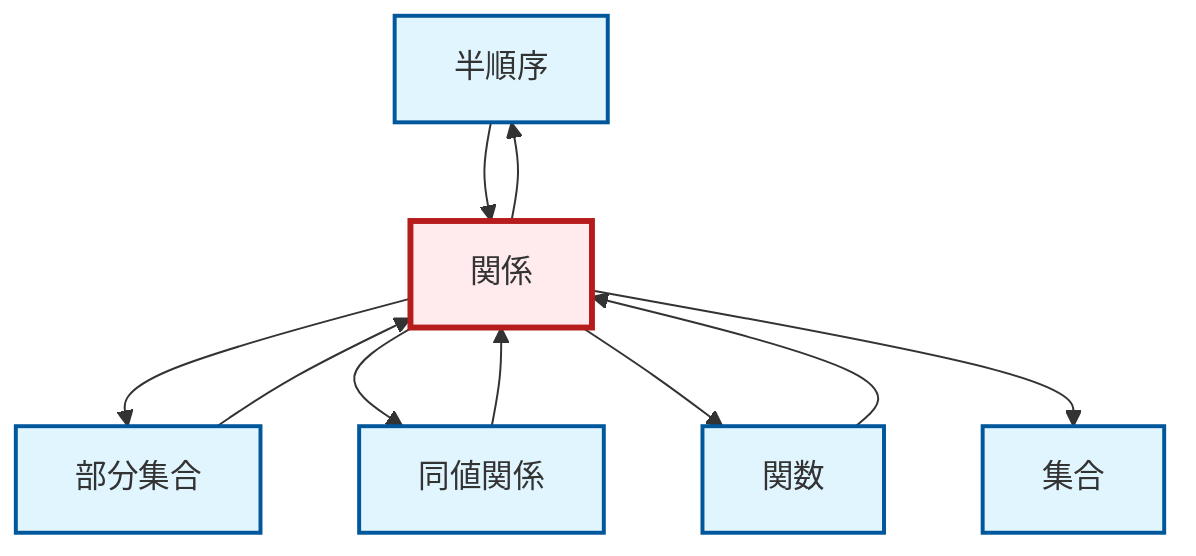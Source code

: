 graph TD
    classDef definition fill:#e1f5fe,stroke:#01579b,stroke-width:2px
    classDef theorem fill:#f3e5f5,stroke:#4a148c,stroke-width:2px
    classDef axiom fill:#fff3e0,stroke:#e65100,stroke-width:2px
    classDef example fill:#e8f5e9,stroke:#1b5e20,stroke-width:2px
    classDef current fill:#ffebee,stroke:#b71c1c,stroke-width:3px
    def-set["集合"]:::definition
    def-partial-order["半順序"]:::definition
    def-relation["関係"]:::definition
    def-function["関数"]:::definition
    def-subset["部分集合"]:::definition
    def-equivalence-relation["同値関係"]:::definition
    def-equivalence-relation --> def-relation
    def-relation --> def-subset
    def-relation --> def-partial-order
    def-relation --> def-equivalence-relation
    def-subset --> def-relation
    def-function --> def-relation
    def-partial-order --> def-relation
    def-relation --> def-function
    def-relation --> def-set
    class def-relation current